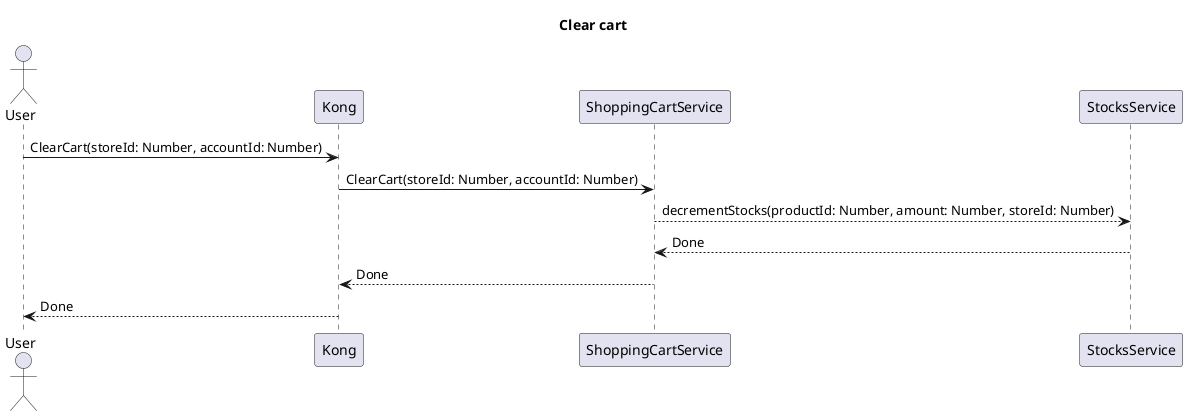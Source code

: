 @startuml clear-cart
title Clear cart
actor User

User -> Kong : ClearCart(storeId: Number, accountId: Number)
Kong -> ShoppingCartService : ClearCart(storeId: Number, accountId: Number)
ShoppingCartService --> StocksService : decrementStocks(productId: Number, amount: Number, storeId: Number)
StocksService --> ShoppingCartService : Done
ShoppingCartService --> Kong : Done
Kong --> User : Done
@enduml